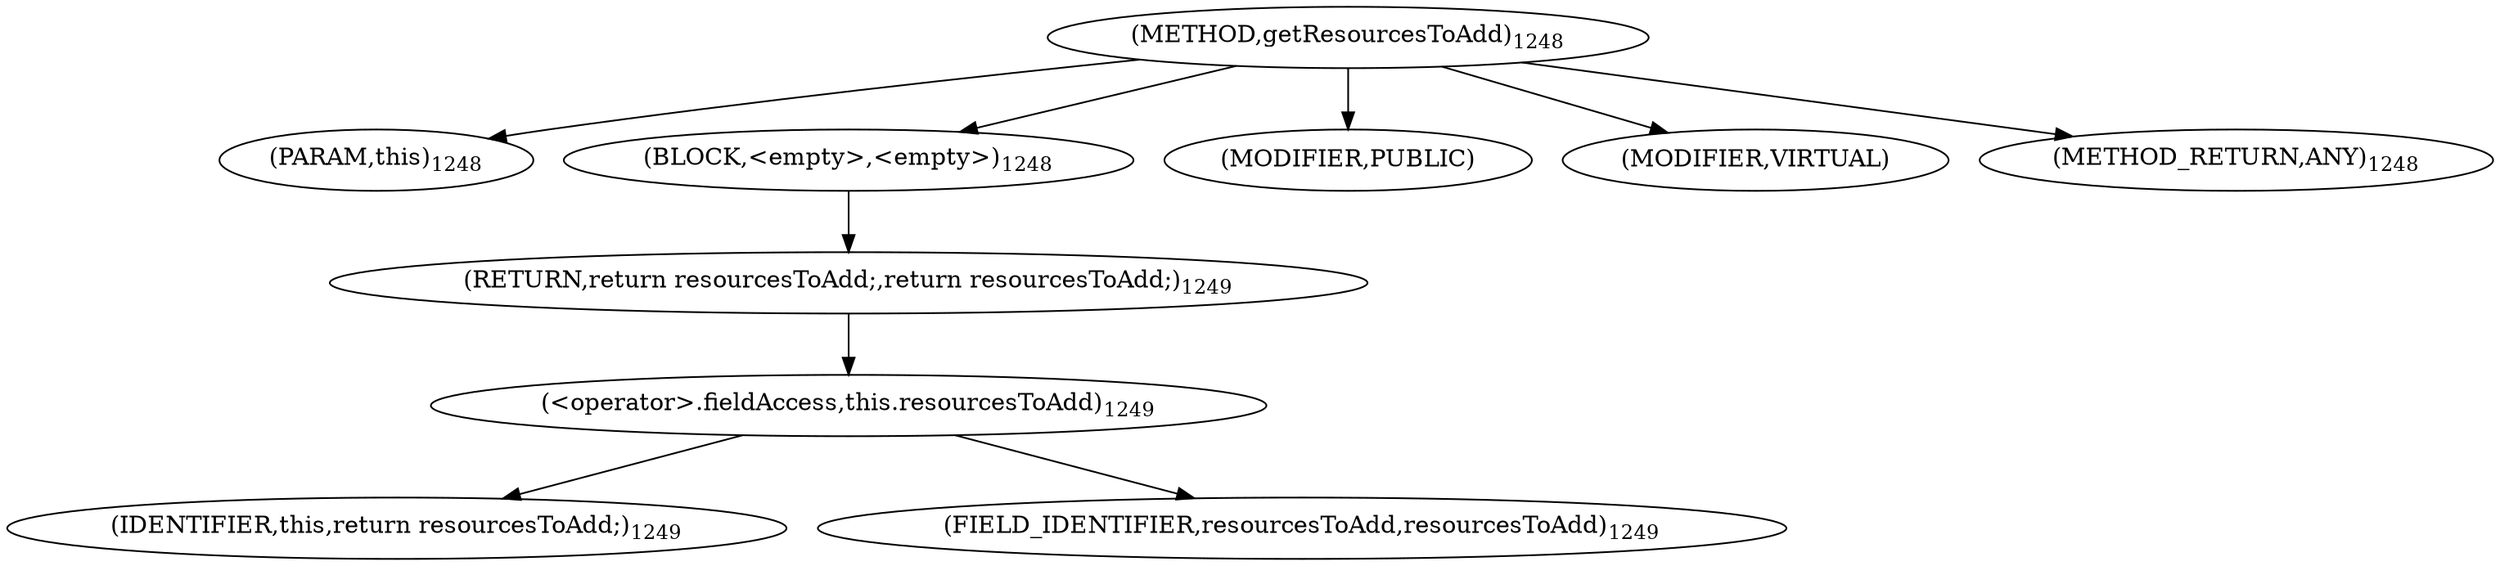 digraph "getResourcesToAdd" {  
"3128" [label = <(METHOD,getResourcesToAdd)<SUB>1248</SUB>> ]
"3129" [label = <(PARAM,this)<SUB>1248</SUB>> ]
"3130" [label = <(BLOCK,&lt;empty&gt;,&lt;empty&gt;)<SUB>1248</SUB>> ]
"3131" [label = <(RETURN,return resourcesToAdd;,return resourcesToAdd;)<SUB>1249</SUB>> ]
"3132" [label = <(&lt;operator&gt;.fieldAccess,this.resourcesToAdd)<SUB>1249</SUB>> ]
"3133" [label = <(IDENTIFIER,this,return resourcesToAdd;)<SUB>1249</SUB>> ]
"3134" [label = <(FIELD_IDENTIFIER,resourcesToAdd,resourcesToAdd)<SUB>1249</SUB>> ]
"3135" [label = <(MODIFIER,PUBLIC)> ]
"3136" [label = <(MODIFIER,VIRTUAL)> ]
"3137" [label = <(METHOD_RETURN,ANY)<SUB>1248</SUB>> ]
  "3128" -> "3129" 
  "3128" -> "3130" 
  "3128" -> "3135" 
  "3128" -> "3136" 
  "3128" -> "3137" 
  "3130" -> "3131" 
  "3131" -> "3132" 
  "3132" -> "3133" 
  "3132" -> "3134" 
}
